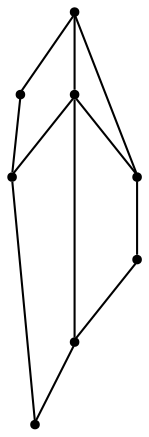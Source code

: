 graph {
  node [shape=point,comment="{\"directed\":false,\"doi\":\"10.1007/978-3-030-04414-5_32\",\"figure\":\"5 (1)\"}"]

  v0 [pos="732.8750817863046,498.81987417893845"]
  v1 [pos="732.8750817863046,465.3025756383663"]
  v2 [pos="732.8750817863045,263.58999634508524"]
  v3 [pos="487.2234303167835,498.5907043302175"]
  v4 [pos="487.2234303167835,355.51978972832416"]
  v5 [pos="487.2238515900508,263.58999634508524"]
  v6 [pos="364.3955339841717,479.4213205136746"]
  v7 [pos="364.39595525743897,263.58999634508524"]

  v1 -- v0 [id="-2",pos="732.8750817863046,465.3025756383663 732.8750817863046,498.81987417893845 732.8750817863046,498.81987417893845 732.8750817863046,498.81987417893845"]
  v2 -- v1 [id="-3",pos="732.8750817863045,263.58999634508524 732.8750817863046,465.3025756383663 732.8750817863046,465.3025756383663 732.8750817863046,465.3025756383663"]
  v4 -- v3 [id="-9",pos="487.2234303167835,355.51978972832416 487.2234303167835,498.5907043302175 487.2234303167835,498.5907043302175 487.2234303167835,498.5907043302175"]
  v5 -- v4 [id="-10",pos="487.2238515900508,263.58999634508524 487.2234303167835,355.51978972832416 487.2234303167835,355.51978972832416 487.2234303167835,355.51978972832416"]
  v4 -- v1 [id="-12",pos="487.2234303167835,355.51978972832416 732.8750817863046,465.3025756383663 732.8750817863046,465.3025756383663 732.8750817863046,465.3025756383663"]
  v3 -- v0 [id="-16",pos="487.2234303167835,498.5907043302175 732.8750817863046,498.81987417893845 732.8750817863046,498.81987417893845 732.8750817863046,498.81987417893845"]
  v7 -- v6 [id="-22",pos="364.39595525743897,263.58999634508524 364.3955339841717,479.4213205136746 364.3955339841717,479.4213205136746 364.3955339841717,479.4213205136746"]
  v5 -- v2 [id="-24",pos="487.2238515900508,263.58999634508524 732.8750817863045,263.58999634508524 732.8750817863045,263.58999634508524 732.8750817863045,263.58999634508524"]
  v6 -- v3 [id="-25",pos="364.3955339841717,479.4213205136746 487.2234303167835,498.5907043302175 487.2234303167835,498.5907043302175 487.2234303167835,498.5907043302175"]
  v7 -- v5 [id="-28",pos="364.39595525743897,263.58999634508524 487.2238515900508,263.58999634508524 487.2238515900508,263.58999634508524 487.2238515900508,263.58999634508524"]
  v4 -- v7 [id="-27",pos="487.2234303167835,355.51978972832416 364.39595525743897,263.58999634508524 364.39595525743897,263.58999634508524 364.39595525743897,263.58999634508524"]
}